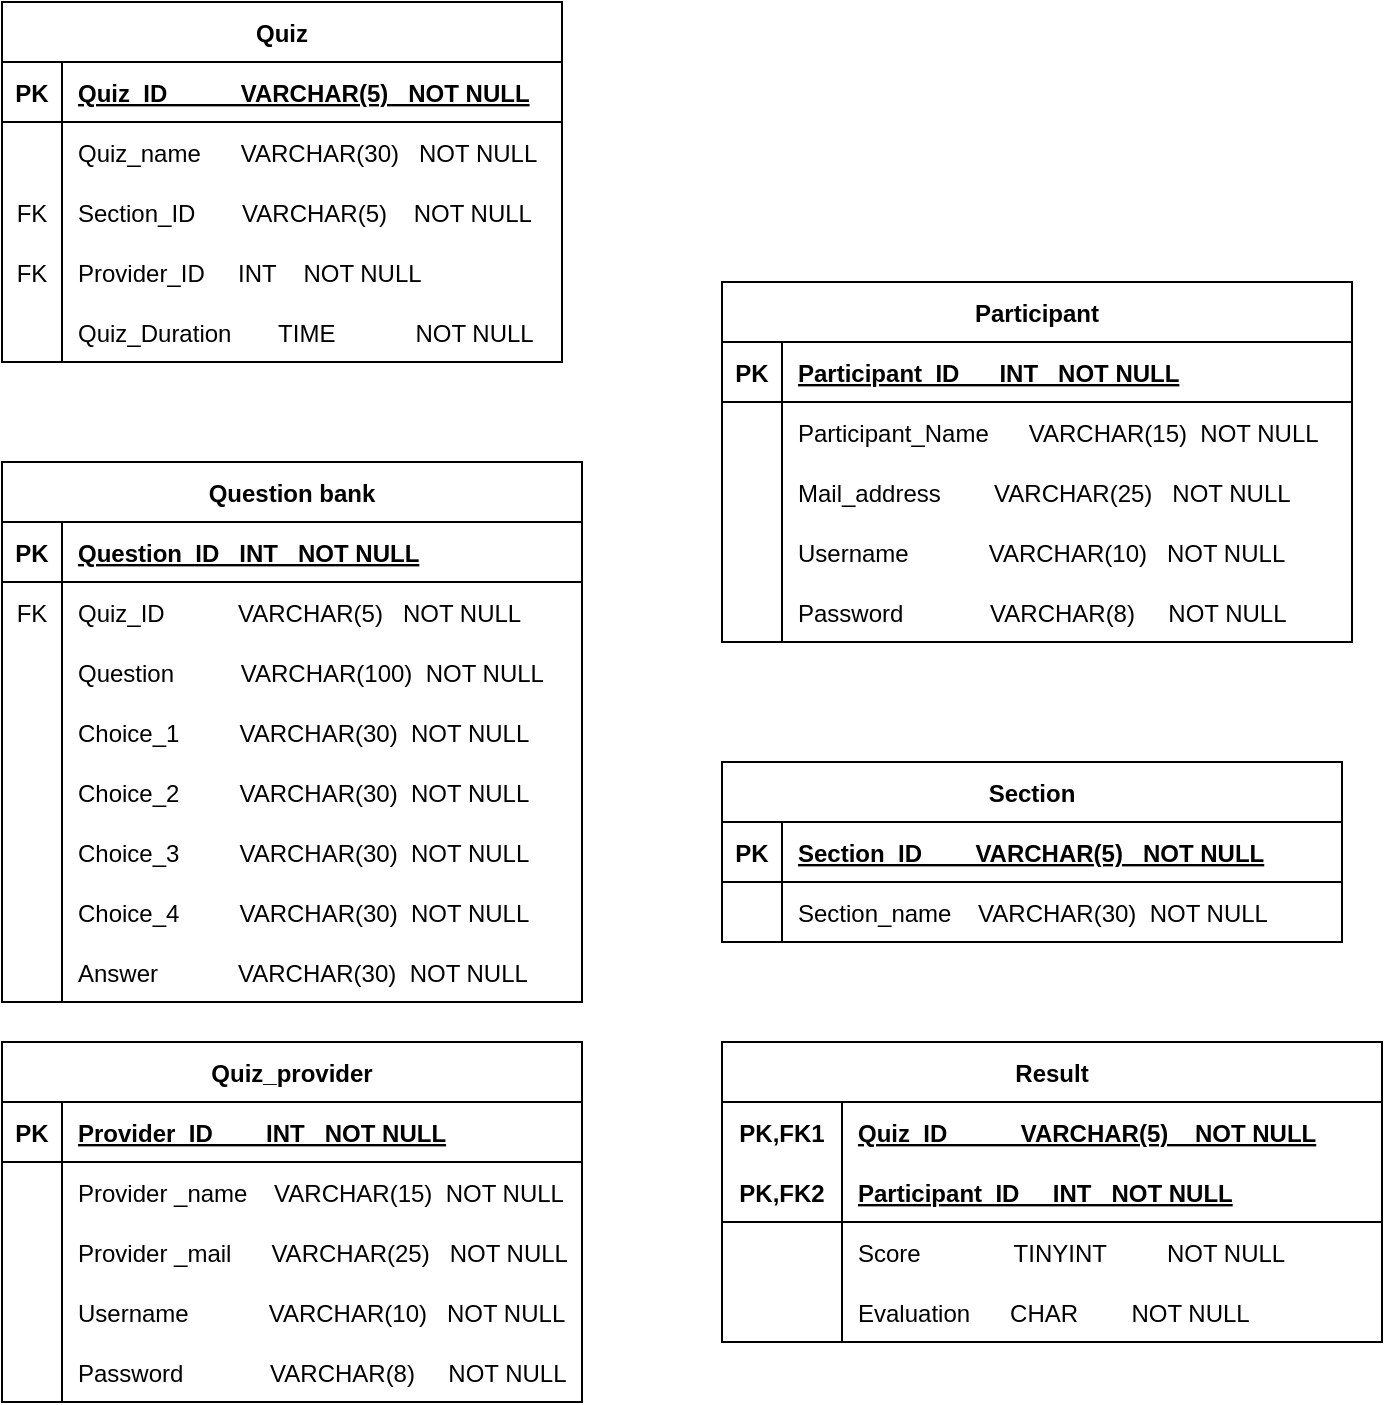 <mxfile version="20.4.1" type="device"><diagram id="R2lEEEUBdFMjLlhIrx00" name="Page-1"><mxGraphModel dx="782" dy="468" grid="1" gridSize="10" guides="1" tooltips="1" connect="1" arrows="1" fold="1" page="1" pageScale="1" pageWidth="850" pageHeight="1100" math="0" shadow="0" extFonts="Permanent Marker^https://fonts.googleapis.com/css?family=Permanent+Marker"><root><mxCell id="0"/><mxCell id="1" parent="0"/><mxCell id="2QJBLj7w4QQV2Jk266gs-59" value="Section" style="shape=table;startSize=30;container=1;collapsible=1;childLayout=tableLayout;fixedRows=1;rowLines=0;fontStyle=1;align=center;resizeLast=1;" parent="1" vertex="1"><mxGeometry x="400" y="610" width="310" height="90" as="geometry"/></mxCell><mxCell id="2QJBLj7w4QQV2Jk266gs-60" value="" style="shape=tableRow;horizontal=0;startSize=0;swimlaneHead=0;swimlaneBody=0;fillColor=none;collapsible=0;dropTarget=0;points=[[0,0.5],[1,0.5]];portConstraint=eastwest;top=0;left=0;right=0;bottom=1;" parent="2QJBLj7w4QQV2Jk266gs-59" vertex="1"><mxGeometry y="30" width="310" height="30" as="geometry"/></mxCell><mxCell id="2QJBLj7w4QQV2Jk266gs-61" value="PK" style="shape=partialRectangle;connectable=0;fillColor=none;top=0;left=0;bottom=0;right=0;fontStyle=1;overflow=hidden;" parent="2QJBLj7w4QQV2Jk266gs-60" vertex="1"><mxGeometry width="30" height="30" as="geometry"><mxRectangle width="30" height="30" as="alternateBounds"/></mxGeometry></mxCell><mxCell id="2QJBLj7w4QQV2Jk266gs-62" value="Section_ID        VARCHAR(5)   NOT NULL" style="shape=partialRectangle;connectable=0;fillColor=none;top=0;left=0;bottom=0;right=0;align=left;spacingLeft=6;fontStyle=5;overflow=hidden;" parent="2QJBLj7w4QQV2Jk266gs-60" vertex="1"><mxGeometry x="30" width="280" height="30" as="geometry"><mxRectangle width="280" height="30" as="alternateBounds"/></mxGeometry></mxCell><mxCell id="2QJBLj7w4QQV2Jk266gs-63" value="" style="shape=tableRow;horizontal=0;startSize=0;swimlaneHead=0;swimlaneBody=0;fillColor=none;collapsible=0;dropTarget=0;points=[[0,0.5],[1,0.5]];portConstraint=eastwest;top=0;left=0;right=0;bottom=0;" parent="2QJBLj7w4QQV2Jk266gs-59" vertex="1"><mxGeometry y="60" width="310" height="30" as="geometry"/></mxCell><mxCell id="2QJBLj7w4QQV2Jk266gs-64" value="" style="shape=partialRectangle;connectable=0;fillColor=none;top=0;left=0;bottom=0;right=0;editable=1;overflow=hidden;" parent="2QJBLj7w4QQV2Jk266gs-63" vertex="1"><mxGeometry width="30" height="30" as="geometry"><mxRectangle width="30" height="30" as="alternateBounds"/></mxGeometry></mxCell><mxCell id="2QJBLj7w4QQV2Jk266gs-65" value="Section_name    VARCHAR(30)  NOT NULL" style="shape=partialRectangle;connectable=0;fillColor=none;top=0;left=0;bottom=0;right=0;align=left;spacingLeft=6;overflow=hidden;" parent="2QJBLj7w4QQV2Jk266gs-63" vertex="1"><mxGeometry x="30" width="280" height="30" as="geometry"><mxRectangle width="280" height="30" as="alternateBounds"/></mxGeometry></mxCell><mxCell id="2QJBLj7w4QQV2Jk266gs-72" value="Question bank" style="shape=table;startSize=30;container=1;collapsible=1;childLayout=tableLayout;fixedRows=1;rowLines=0;fontStyle=1;align=center;resizeLast=1;" parent="1" vertex="1"><mxGeometry x="40" y="460" width="290" height="270" as="geometry"/></mxCell><mxCell id="2QJBLj7w4QQV2Jk266gs-73" value="" style="shape=tableRow;horizontal=0;startSize=0;swimlaneHead=0;swimlaneBody=0;fillColor=none;collapsible=0;dropTarget=0;points=[[0,0.5],[1,0.5]];portConstraint=eastwest;top=0;left=0;right=0;bottom=1;" parent="2QJBLj7w4QQV2Jk266gs-72" vertex="1"><mxGeometry y="30" width="290" height="30" as="geometry"/></mxCell><mxCell id="2QJBLj7w4QQV2Jk266gs-74" value="PK" style="shape=partialRectangle;connectable=0;fillColor=none;top=0;left=0;bottom=0;right=0;fontStyle=1;overflow=hidden;" parent="2QJBLj7w4QQV2Jk266gs-73" vertex="1"><mxGeometry width="30" height="30" as="geometry"><mxRectangle width="30" height="30" as="alternateBounds"/></mxGeometry></mxCell><mxCell id="2QJBLj7w4QQV2Jk266gs-75" value="Question_ID   INT   NOT NULL" style="shape=partialRectangle;connectable=0;fillColor=none;top=0;left=0;bottom=0;right=0;align=left;spacingLeft=6;fontStyle=5;overflow=hidden;" parent="2QJBLj7w4QQV2Jk266gs-73" vertex="1"><mxGeometry x="30" width="260" height="30" as="geometry"><mxRectangle width="260" height="30" as="alternateBounds"/></mxGeometry></mxCell><mxCell id="2QJBLj7w4QQV2Jk266gs-76" value="" style="shape=tableRow;horizontal=0;startSize=0;swimlaneHead=0;swimlaneBody=0;fillColor=none;collapsible=0;dropTarget=0;points=[[0,0.5],[1,0.5]];portConstraint=eastwest;top=0;left=0;right=0;bottom=0;" parent="2QJBLj7w4QQV2Jk266gs-72" vertex="1"><mxGeometry y="60" width="290" height="30" as="geometry"/></mxCell><mxCell id="2QJBLj7w4QQV2Jk266gs-77" value="FK" style="shape=partialRectangle;connectable=0;fillColor=none;top=0;left=0;bottom=0;right=0;editable=1;overflow=hidden;" parent="2QJBLj7w4QQV2Jk266gs-76" vertex="1"><mxGeometry width="30" height="30" as="geometry"><mxRectangle width="30" height="30" as="alternateBounds"/></mxGeometry></mxCell><mxCell id="2QJBLj7w4QQV2Jk266gs-78" value="Quiz_ID           VARCHAR(5)   NOT NULL" style="shape=partialRectangle;connectable=0;fillColor=none;top=0;left=0;bottom=0;right=0;align=left;spacingLeft=6;overflow=hidden;" parent="2QJBLj7w4QQV2Jk266gs-76" vertex="1"><mxGeometry x="30" width="260" height="30" as="geometry"><mxRectangle width="260" height="30" as="alternateBounds"/></mxGeometry></mxCell><mxCell id="2QJBLj7w4QQV2Jk266gs-79" value="" style="shape=tableRow;horizontal=0;startSize=0;swimlaneHead=0;swimlaneBody=0;fillColor=none;collapsible=0;dropTarget=0;points=[[0,0.5],[1,0.5]];portConstraint=eastwest;top=0;left=0;right=0;bottom=0;" parent="2QJBLj7w4QQV2Jk266gs-72" vertex="1"><mxGeometry y="90" width="290" height="30" as="geometry"/></mxCell><mxCell id="2QJBLj7w4QQV2Jk266gs-80" value="" style="shape=partialRectangle;connectable=0;fillColor=none;top=0;left=0;bottom=0;right=0;editable=1;overflow=hidden;" parent="2QJBLj7w4QQV2Jk266gs-79" vertex="1"><mxGeometry width="30" height="30" as="geometry"><mxRectangle width="30" height="30" as="alternateBounds"/></mxGeometry></mxCell><mxCell id="2QJBLj7w4QQV2Jk266gs-81" value="Question          VARCHAR(100)  NOT NULL" style="shape=partialRectangle;connectable=0;fillColor=none;top=0;left=0;bottom=0;right=0;align=left;spacingLeft=6;overflow=hidden;" parent="2QJBLj7w4QQV2Jk266gs-79" vertex="1"><mxGeometry x="30" width="260" height="30" as="geometry"><mxRectangle width="260" height="30" as="alternateBounds"/></mxGeometry></mxCell><mxCell id="2QJBLj7w4QQV2Jk266gs-82" value="" style="shape=tableRow;horizontal=0;startSize=0;swimlaneHead=0;swimlaneBody=0;fillColor=none;collapsible=0;dropTarget=0;points=[[0,0.5],[1,0.5]];portConstraint=eastwest;top=0;left=0;right=0;bottom=0;" parent="2QJBLj7w4QQV2Jk266gs-72" vertex="1"><mxGeometry y="120" width="290" height="30" as="geometry"/></mxCell><mxCell id="2QJBLj7w4QQV2Jk266gs-83" value="" style="shape=partialRectangle;connectable=0;fillColor=none;top=0;left=0;bottom=0;right=0;editable=1;overflow=hidden;" parent="2QJBLj7w4QQV2Jk266gs-82" vertex="1"><mxGeometry width="30" height="30" as="geometry"><mxRectangle width="30" height="30" as="alternateBounds"/></mxGeometry></mxCell><mxCell id="2QJBLj7w4QQV2Jk266gs-84" value="Choice_1         VARCHAR(30)  NOT NULL" style="shape=partialRectangle;connectable=0;fillColor=none;top=0;left=0;bottom=0;right=0;align=left;spacingLeft=6;overflow=hidden;" parent="2QJBLj7w4QQV2Jk266gs-82" vertex="1"><mxGeometry x="30" width="260" height="30" as="geometry"><mxRectangle width="260" height="30" as="alternateBounds"/></mxGeometry></mxCell><mxCell id="TZ1PJ9VihBHYV5GYiXAd-44" value="" style="shape=tableRow;horizontal=0;startSize=0;swimlaneHead=0;swimlaneBody=0;fillColor=none;collapsible=0;dropTarget=0;points=[[0,0.5],[1,0.5]];portConstraint=eastwest;top=0;left=0;right=0;bottom=0;" parent="2QJBLj7w4QQV2Jk266gs-72" vertex="1"><mxGeometry y="150" width="290" height="30" as="geometry"/></mxCell><mxCell id="TZ1PJ9VihBHYV5GYiXAd-45" value="" style="shape=partialRectangle;connectable=0;fillColor=none;top=0;left=0;bottom=0;right=0;editable=1;overflow=hidden;" parent="TZ1PJ9VihBHYV5GYiXAd-44" vertex="1"><mxGeometry width="30" height="30" as="geometry"><mxRectangle width="30" height="30" as="alternateBounds"/></mxGeometry></mxCell><mxCell id="TZ1PJ9VihBHYV5GYiXAd-46" value="Choice_2         VARCHAR(30)  NOT NULL" style="shape=partialRectangle;connectable=0;fillColor=none;top=0;left=0;bottom=0;right=0;align=left;spacingLeft=6;overflow=hidden;" parent="TZ1PJ9VihBHYV5GYiXAd-44" vertex="1"><mxGeometry x="30" width="260" height="30" as="geometry"><mxRectangle width="260" height="30" as="alternateBounds"/></mxGeometry></mxCell><mxCell id="TZ1PJ9VihBHYV5GYiXAd-47" value="" style="shape=tableRow;horizontal=0;startSize=0;swimlaneHead=0;swimlaneBody=0;fillColor=none;collapsible=0;dropTarget=0;points=[[0,0.5],[1,0.5]];portConstraint=eastwest;top=0;left=0;right=0;bottom=0;" parent="2QJBLj7w4QQV2Jk266gs-72" vertex="1"><mxGeometry y="180" width="290" height="30" as="geometry"/></mxCell><mxCell id="TZ1PJ9VihBHYV5GYiXAd-48" value="" style="shape=partialRectangle;connectable=0;fillColor=none;top=0;left=0;bottom=0;right=0;editable=1;overflow=hidden;" parent="TZ1PJ9VihBHYV5GYiXAd-47" vertex="1"><mxGeometry width="30" height="30" as="geometry"><mxRectangle width="30" height="30" as="alternateBounds"/></mxGeometry></mxCell><mxCell id="TZ1PJ9VihBHYV5GYiXAd-49" value="Choice_3         VARCHAR(30)  NOT NULL" style="shape=partialRectangle;connectable=0;fillColor=none;top=0;left=0;bottom=0;right=0;align=left;spacingLeft=6;overflow=hidden;" parent="TZ1PJ9VihBHYV5GYiXAd-47" vertex="1"><mxGeometry x="30" width="260" height="30" as="geometry"><mxRectangle width="260" height="30" as="alternateBounds"/></mxGeometry></mxCell><mxCell id="TZ1PJ9VihBHYV5GYiXAd-50" value="" style="shape=tableRow;horizontal=0;startSize=0;swimlaneHead=0;swimlaneBody=0;fillColor=none;collapsible=0;dropTarget=0;points=[[0,0.5],[1,0.5]];portConstraint=eastwest;top=0;left=0;right=0;bottom=0;" parent="2QJBLj7w4QQV2Jk266gs-72" vertex="1"><mxGeometry y="210" width="290" height="30" as="geometry"/></mxCell><mxCell id="TZ1PJ9VihBHYV5GYiXAd-51" value="" style="shape=partialRectangle;connectable=0;fillColor=none;top=0;left=0;bottom=0;right=0;editable=1;overflow=hidden;" parent="TZ1PJ9VihBHYV5GYiXAd-50" vertex="1"><mxGeometry width="30" height="30" as="geometry"><mxRectangle width="30" height="30" as="alternateBounds"/></mxGeometry></mxCell><mxCell id="TZ1PJ9VihBHYV5GYiXAd-52" value="Choice_4         VARCHAR(30)  NOT NULL" style="shape=partialRectangle;connectable=0;fillColor=none;top=0;left=0;bottom=0;right=0;align=left;spacingLeft=6;overflow=hidden;" parent="TZ1PJ9VihBHYV5GYiXAd-50" vertex="1"><mxGeometry x="30" width="260" height="30" as="geometry"><mxRectangle width="260" height="30" as="alternateBounds"/></mxGeometry></mxCell><mxCell id="TZ1PJ9VihBHYV5GYiXAd-53" value="" style="shape=tableRow;horizontal=0;startSize=0;swimlaneHead=0;swimlaneBody=0;fillColor=none;collapsible=0;dropTarget=0;points=[[0,0.5],[1,0.5]];portConstraint=eastwest;top=0;left=0;right=0;bottom=0;" parent="2QJBLj7w4QQV2Jk266gs-72" vertex="1"><mxGeometry y="240" width="290" height="30" as="geometry"/></mxCell><mxCell id="TZ1PJ9VihBHYV5GYiXAd-54" value="" style="shape=partialRectangle;connectable=0;fillColor=none;top=0;left=0;bottom=0;right=0;editable=1;overflow=hidden;" parent="TZ1PJ9VihBHYV5GYiXAd-53" vertex="1"><mxGeometry width="30" height="30" as="geometry"><mxRectangle width="30" height="30" as="alternateBounds"/></mxGeometry></mxCell><mxCell id="TZ1PJ9VihBHYV5GYiXAd-55" value="Answer            VARCHAR(30)  NOT NULL" style="shape=partialRectangle;connectable=0;fillColor=none;top=0;left=0;bottom=0;right=0;align=left;spacingLeft=6;overflow=hidden;" parent="TZ1PJ9VihBHYV5GYiXAd-53" vertex="1"><mxGeometry x="30" width="260" height="30" as="geometry"><mxRectangle width="260" height="30" as="alternateBounds"/></mxGeometry></mxCell><mxCell id="hpqdg_Cm4vtetxDmTFzW-1" value="Participant" style="shape=table;startSize=30;container=1;collapsible=1;childLayout=tableLayout;fixedRows=1;rowLines=0;fontStyle=1;align=center;resizeLast=1;" parent="1" vertex="1"><mxGeometry x="400" y="370" width="315" height="180" as="geometry"/></mxCell><mxCell id="hpqdg_Cm4vtetxDmTFzW-2" value="" style="shape=tableRow;horizontal=0;startSize=0;swimlaneHead=0;swimlaneBody=0;fillColor=none;collapsible=0;dropTarget=0;points=[[0,0.5],[1,0.5]];portConstraint=eastwest;top=0;left=0;right=0;bottom=1;" parent="hpqdg_Cm4vtetxDmTFzW-1" vertex="1"><mxGeometry y="30" width="315" height="30" as="geometry"/></mxCell><mxCell id="hpqdg_Cm4vtetxDmTFzW-3" value="PK" style="shape=partialRectangle;connectable=0;fillColor=none;top=0;left=0;bottom=0;right=0;fontStyle=1;overflow=hidden;" parent="hpqdg_Cm4vtetxDmTFzW-2" vertex="1"><mxGeometry width="30" height="30" as="geometry"><mxRectangle width="30" height="30" as="alternateBounds"/></mxGeometry></mxCell><mxCell id="hpqdg_Cm4vtetxDmTFzW-4" value="Participant_ID      INT   NOT NULL" style="shape=partialRectangle;connectable=0;fillColor=none;top=0;left=0;bottom=0;right=0;align=left;spacingLeft=6;fontStyle=5;overflow=hidden;" parent="hpqdg_Cm4vtetxDmTFzW-2" vertex="1"><mxGeometry x="30" width="285" height="30" as="geometry"><mxRectangle width="285" height="30" as="alternateBounds"/></mxGeometry></mxCell><mxCell id="hpqdg_Cm4vtetxDmTFzW-5" value="" style="shape=tableRow;horizontal=0;startSize=0;swimlaneHead=0;swimlaneBody=0;fillColor=none;collapsible=0;dropTarget=0;points=[[0,0.5],[1,0.5]];portConstraint=eastwest;top=0;left=0;right=0;bottom=0;" parent="hpqdg_Cm4vtetxDmTFzW-1" vertex="1"><mxGeometry y="60" width="315" height="30" as="geometry"/></mxCell><mxCell id="hpqdg_Cm4vtetxDmTFzW-6" value="" style="shape=partialRectangle;connectable=0;fillColor=none;top=0;left=0;bottom=0;right=0;editable=1;overflow=hidden;" parent="hpqdg_Cm4vtetxDmTFzW-5" vertex="1"><mxGeometry width="30" height="30" as="geometry"><mxRectangle width="30" height="30" as="alternateBounds"/></mxGeometry></mxCell><mxCell id="hpqdg_Cm4vtetxDmTFzW-7" value="Participant_Name      VARCHAR(15)  NOT NULL" style="shape=partialRectangle;connectable=0;fillColor=none;top=0;left=0;bottom=0;right=0;align=left;spacingLeft=6;overflow=hidden;" parent="hpqdg_Cm4vtetxDmTFzW-5" vertex="1"><mxGeometry x="30" width="285" height="30" as="geometry"><mxRectangle width="285" height="30" as="alternateBounds"/></mxGeometry></mxCell><mxCell id="hpqdg_Cm4vtetxDmTFzW-8" value="" style="shape=tableRow;horizontal=0;startSize=0;swimlaneHead=0;swimlaneBody=0;fillColor=none;collapsible=0;dropTarget=0;points=[[0,0.5],[1,0.5]];portConstraint=eastwest;top=0;left=0;right=0;bottom=0;" parent="hpqdg_Cm4vtetxDmTFzW-1" vertex="1"><mxGeometry y="90" width="315" height="30" as="geometry"/></mxCell><mxCell id="hpqdg_Cm4vtetxDmTFzW-9" value="" style="shape=partialRectangle;connectable=0;fillColor=none;top=0;left=0;bottom=0;right=0;editable=1;overflow=hidden;" parent="hpqdg_Cm4vtetxDmTFzW-8" vertex="1"><mxGeometry width="30" height="30" as="geometry"><mxRectangle width="30" height="30" as="alternateBounds"/></mxGeometry></mxCell><mxCell id="hpqdg_Cm4vtetxDmTFzW-10" value="Mail_address        VARCHAR(25)   NOT NULL" style="shape=partialRectangle;connectable=0;fillColor=none;top=0;left=0;bottom=0;right=0;align=left;spacingLeft=6;overflow=hidden;" parent="hpqdg_Cm4vtetxDmTFzW-8" vertex="1"><mxGeometry x="30" width="285" height="30" as="geometry"><mxRectangle width="285" height="30" as="alternateBounds"/></mxGeometry></mxCell><mxCell id="hpqdg_Cm4vtetxDmTFzW-11" value="" style="shape=tableRow;horizontal=0;startSize=0;swimlaneHead=0;swimlaneBody=0;fillColor=none;collapsible=0;dropTarget=0;points=[[0,0.5],[1,0.5]];portConstraint=eastwest;top=0;left=0;right=0;bottom=0;" parent="hpqdg_Cm4vtetxDmTFzW-1" vertex="1"><mxGeometry y="120" width="315" height="30" as="geometry"/></mxCell><mxCell id="hpqdg_Cm4vtetxDmTFzW-12" value="" style="shape=partialRectangle;connectable=0;fillColor=none;top=0;left=0;bottom=0;right=0;editable=1;overflow=hidden;" parent="hpqdg_Cm4vtetxDmTFzW-11" vertex="1"><mxGeometry width="30" height="30" as="geometry"><mxRectangle width="30" height="30" as="alternateBounds"/></mxGeometry></mxCell><mxCell id="hpqdg_Cm4vtetxDmTFzW-13" value="Username            VARCHAR(10)   NOT NULL" style="shape=partialRectangle;connectable=0;fillColor=none;top=0;left=0;bottom=0;right=0;align=left;spacingLeft=6;overflow=hidden;" parent="hpqdg_Cm4vtetxDmTFzW-11" vertex="1"><mxGeometry x="30" width="285" height="30" as="geometry"><mxRectangle width="285" height="30" as="alternateBounds"/></mxGeometry></mxCell><mxCell id="L8nt0uFWyo_KqbhGEZwn-1" value="" style="shape=tableRow;horizontal=0;startSize=0;swimlaneHead=0;swimlaneBody=0;fillColor=none;collapsible=0;dropTarget=0;points=[[0,0.5],[1,0.5]];portConstraint=eastwest;top=0;left=0;right=0;bottom=0;" parent="hpqdg_Cm4vtetxDmTFzW-1" vertex="1"><mxGeometry y="150" width="315" height="30" as="geometry"/></mxCell><mxCell id="L8nt0uFWyo_KqbhGEZwn-2" value="" style="shape=partialRectangle;connectable=0;fillColor=none;top=0;left=0;bottom=0;right=0;editable=1;overflow=hidden;" parent="L8nt0uFWyo_KqbhGEZwn-1" vertex="1"><mxGeometry width="30" height="30" as="geometry"><mxRectangle width="30" height="30" as="alternateBounds"/></mxGeometry></mxCell><mxCell id="L8nt0uFWyo_KqbhGEZwn-3" value="Password             VARCHAR(8)     NOT NULL" style="shape=partialRectangle;connectable=0;fillColor=none;top=0;left=0;bottom=0;right=0;align=left;spacingLeft=6;overflow=hidden;" parent="L8nt0uFWyo_KqbhGEZwn-1" vertex="1"><mxGeometry x="30" width="285" height="30" as="geometry"><mxRectangle width="285" height="30" as="alternateBounds"/></mxGeometry></mxCell><mxCell id="TZ1PJ9VihBHYV5GYiXAd-23" value="Quiz_provider" style="shape=table;startSize=30;container=1;collapsible=1;childLayout=tableLayout;fixedRows=1;rowLines=0;fontStyle=1;align=center;resizeLast=1;" parent="1" vertex="1"><mxGeometry x="40" y="750" width="290" height="180" as="geometry"/></mxCell><mxCell id="TZ1PJ9VihBHYV5GYiXAd-24" value="" style="shape=tableRow;horizontal=0;startSize=0;swimlaneHead=0;swimlaneBody=0;fillColor=none;collapsible=0;dropTarget=0;points=[[0,0.5],[1,0.5]];portConstraint=eastwest;top=0;left=0;right=0;bottom=1;" parent="TZ1PJ9VihBHYV5GYiXAd-23" vertex="1"><mxGeometry y="30" width="290" height="30" as="geometry"/></mxCell><mxCell id="TZ1PJ9VihBHYV5GYiXAd-25" value="PK" style="shape=partialRectangle;connectable=0;fillColor=none;top=0;left=0;bottom=0;right=0;fontStyle=1;overflow=hidden;" parent="TZ1PJ9VihBHYV5GYiXAd-24" vertex="1"><mxGeometry width="30" height="30" as="geometry"><mxRectangle width="30" height="30" as="alternateBounds"/></mxGeometry></mxCell><mxCell id="TZ1PJ9VihBHYV5GYiXAd-26" value="Provider_ID        INT   NOT NULL" style="shape=partialRectangle;connectable=0;fillColor=none;top=0;left=0;bottom=0;right=0;align=left;spacingLeft=6;fontStyle=5;overflow=hidden;" parent="TZ1PJ9VihBHYV5GYiXAd-24" vertex="1"><mxGeometry x="30" width="260" height="30" as="geometry"><mxRectangle width="260" height="30" as="alternateBounds"/></mxGeometry></mxCell><mxCell id="TZ1PJ9VihBHYV5GYiXAd-27" value="" style="shape=tableRow;horizontal=0;startSize=0;swimlaneHead=0;swimlaneBody=0;fillColor=none;collapsible=0;dropTarget=0;points=[[0,0.5],[1,0.5]];portConstraint=eastwest;top=0;left=0;right=0;bottom=0;" parent="TZ1PJ9VihBHYV5GYiXAd-23" vertex="1"><mxGeometry y="60" width="290" height="30" as="geometry"/></mxCell><mxCell id="TZ1PJ9VihBHYV5GYiXAd-28" value="" style="shape=partialRectangle;connectable=0;fillColor=none;top=0;left=0;bottom=0;right=0;editable=1;overflow=hidden;" parent="TZ1PJ9VihBHYV5GYiXAd-27" vertex="1"><mxGeometry width="30" height="30" as="geometry"><mxRectangle width="30" height="30" as="alternateBounds"/></mxGeometry></mxCell><mxCell id="TZ1PJ9VihBHYV5GYiXAd-29" value="Provider _name    VARCHAR(15)  NOT NULL" style="shape=partialRectangle;connectable=0;fillColor=none;top=0;left=0;bottom=0;right=0;align=left;spacingLeft=6;overflow=hidden;" parent="TZ1PJ9VihBHYV5GYiXAd-27" vertex="1"><mxGeometry x="30" width="260" height="30" as="geometry"><mxRectangle width="260" height="30" as="alternateBounds"/></mxGeometry></mxCell><mxCell id="TZ1PJ9VihBHYV5GYiXAd-30" value="" style="shape=tableRow;horizontal=0;startSize=0;swimlaneHead=0;swimlaneBody=0;fillColor=none;collapsible=0;dropTarget=0;points=[[0,0.5],[1,0.5]];portConstraint=eastwest;top=0;left=0;right=0;bottom=0;" parent="TZ1PJ9VihBHYV5GYiXAd-23" vertex="1"><mxGeometry y="90" width="290" height="30" as="geometry"/></mxCell><mxCell id="TZ1PJ9VihBHYV5GYiXAd-31" value="" style="shape=partialRectangle;connectable=0;fillColor=none;top=0;left=0;bottom=0;right=0;editable=1;overflow=hidden;" parent="TZ1PJ9VihBHYV5GYiXAd-30" vertex="1"><mxGeometry width="30" height="30" as="geometry"><mxRectangle width="30" height="30" as="alternateBounds"/></mxGeometry></mxCell><mxCell id="TZ1PJ9VihBHYV5GYiXAd-32" value="Provider _mail      VARCHAR(25)   NOT NULL" style="shape=partialRectangle;connectable=0;fillColor=none;top=0;left=0;bottom=0;right=0;align=left;spacingLeft=6;overflow=hidden;" parent="TZ1PJ9VihBHYV5GYiXAd-30" vertex="1"><mxGeometry x="30" width="260" height="30" as="geometry"><mxRectangle width="260" height="30" as="alternateBounds"/></mxGeometry></mxCell><mxCell id="TZ1PJ9VihBHYV5GYiXAd-33" value="" style="shape=tableRow;horizontal=0;startSize=0;swimlaneHead=0;swimlaneBody=0;fillColor=none;collapsible=0;dropTarget=0;points=[[0,0.5],[1,0.5]];portConstraint=eastwest;top=0;left=0;right=0;bottom=0;" parent="TZ1PJ9VihBHYV5GYiXAd-23" vertex="1"><mxGeometry y="120" width="290" height="30" as="geometry"/></mxCell><mxCell id="TZ1PJ9VihBHYV5GYiXAd-34" value="" style="shape=partialRectangle;connectable=0;fillColor=none;top=0;left=0;bottom=0;right=0;editable=1;overflow=hidden;" parent="TZ1PJ9VihBHYV5GYiXAd-33" vertex="1"><mxGeometry width="30" height="30" as="geometry"><mxRectangle width="30" height="30" as="alternateBounds"/></mxGeometry></mxCell><mxCell id="TZ1PJ9VihBHYV5GYiXAd-35" value="Username            VARCHAR(10)   NOT NULL" style="shape=partialRectangle;connectable=0;fillColor=none;top=0;left=0;bottom=0;right=0;align=left;spacingLeft=6;overflow=hidden;" parent="TZ1PJ9VihBHYV5GYiXAd-33" vertex="1"><mxGeometry x="30" width="260" height="30" as="geometry"><mxRectangle width="260" height="30" as="alternateBounds"/></mxGeometry></mxCell><mxCell id="TZ1PJ9VihBHYV5GYiXAd-36" value="" style="shape=tableRow;horizontal=0;startSize=0;swimlaneHead=0;swimlaneBody=0;fillColor=none;collapsible=0;dropTarget=0;points=[[0,0.5],[1,0.5]];portConstraint=eastwest;top=0;left=0;right=0;bottom=0;" parent="TZ1PJ9VihBHYV5GYiXAd-23" vertex="1"><mxGeometry y="150" width="290" height="30" as="geometry"/></mxCell><mxCell id="TZ1PJ9VihBHYV5GYiXAd-37" value="" style="shape=partialRectangle;connectable=0;fillColor=none;top=0;left=0;bottom=0;right=0;editable=1;overflow=hidden;" parent="TZ1PJ9VihBHYV5GYiXAd-36" vertex="1"><mxGeometry width="30" height="30" as="geometry"><mxRectangle width="30" height="30" as="alternateBounds"/></mxGeometry></mxCell><mxCell id="TZ1PJ9VihBHYV5GYiXAd-38" value="Password             VARCHAR(8)     NOT NULL" style="shape=partialRectangle;connectable=0;fillColor=none;top=0;left=0;bottom=0;right=0;align=left;spacingLeft=6;overflow=hidden;" parent="TZ1PJ9VihBHYV5GYiXAd-36" vertex="1"><mxGeometry x="30" width="260" height="30" as="geometry"><mxRectangle width="260" height="30" as="alternateBounds"/></mxGeometry></mxCell><mxCell id="TZ1PJ9VihBHYV5GYiXAd-91" value="Quiz" style="shape=table;startSize=30;container=1;collapsible=1;childLayout=tableLayout;fixedRows=1;rowLines=0;fontStyle=1;align=center;resizeLast=1;" parent="1" vertex="1"><mxGeometry x="40" y="230" width="280" height="180" as="geometry"/></mxCell><mxCell id="TZ1PJ9VihBHYV5GYiXAd-92" value="" style="shape=tableRow;horizontal=0;startSize=0;swimlaneHead=0;swimlaneBody=0;fillColor=none;collapsible=0;dropTarget=0;points=[[0,0.5],[1,0.5]];portConstraint=eastwest;top=0;left=0;right=0;bottom=1;" parent="TZ1PJ9VihBHYV5GYiXAd-91" vertex="1"><mxGeometry y="30" width="280" height="30" as="geometry"/></mxCell><mxCell id="TZ1PJ9VihBHYV5GYiXAd-93" value="PK" style="shape=partialRectangle;connectable=0;fillColor=none;top=0;left=0;bottom=0;right=0;fontStyle=1;overflow=hidden;" parent="TZ1PJ9VihBHYV5GYiXAd-92" vertex="1"><mxGeometry width="30" height="30" as="geometry"><mxRectangle width="30" height="30" as="alternateBounds"/></mxGeometry></mxCell><mxCell id="TZ1PJ9VihBHYV5GYiXAd-94" value="Quiz_ID           VARCHAR(5)   NOT NULL" style="shape=partialRectangle;connectable=0;fillColor=none;top=0;left=0;bottom=0;right=0;align=left;spacingLeft=6;fontStyle=5;overflow=hidden;" parent="TZ1PJ9VihBHYV5GYiXAd-92" vertex="1"><mxGeometry x="30" width="250" height="30" as="geometry"><mxRectangle width="250" height="30" as="alternateBounds"/></mxGeometry></mxCell><mxCell id="TZ1PJ9VihBHYV5GYiXAd-95" value="" style="shape=tableRow;horizontal=0;startSize=0;swimlaneHead=0;swimlaneBody=0;fillColor=none;collapsible=0;dropTarget=0;points=[[0,0.5],[1,0.5]];portConstraint=eastwest;top=0;left=0;right=0;bottom=0;" parent="TZ1PJ9VihBHYV5GYiXAd-91" vertex="1"><mxGeometry y="60" width="280" height="30" as="geometry"/></mxCell><mxCell id="TZ1PJ9VihBHYV5GYiXAd-96" value="" style="shape=partialRectangle;connectable=0;fillColor=none;top=0;left=0;bottom=0;right=0;editable=1;overflow=hidden;" parent="TZ1PJ9VihBHYV5GYiXAd-95" vertex="1"><mxGeometry width="30" height="30" as="geometry"><mxRectangle width="30" height="30" as="alternateBounds"/></mxGeometry></mxCell><mxCell id="TZ1PJ9VihBHYV5GYiXAd-97" value="Quiz_name      VARCHAR(30)   NOT NULL" style="shape=partialRectangle;connectable=0;fillColor=none;top=0;left=0;bottom=0;right=0;align=left;spacingLeft=6;overflow=hidden;" parent="TZ1PJ9VihBHYV5GYiXAd-95" vertex="1"><mxGeometry x="30" width="250" height="30" as="geometry"><mxRectangle width="250" height="30" as="alternateBounds"/></mxGeometry></mxCell><mxCell id="TZ1PJ9VihBHYV5GYiXAd-98" value="" style="shape=tableRow;horizontal=0;startSize=0;swimlaneHead=0;swimlaneBody=0;fillColor=none;collapsible=0;dropTarget=0;points=[[0,0.5],[1,0.5]];portConstraint=eastwest;top=0;left=0;right=0;bottom=0;" parent="TZ1PJ9VihBHYV5GYiXAd-91" vertex="1"><mxGeometry y="90" width="280" height="30" as="geometry"/></mxCell><mxCell id="TZ1PJ9VihBHYV5GYiXAd-99" value="FK" style="shape=partialRectangle;connectable=0;fillColor=none;top=0;left=0;bottom=0;right=0;editable=1;overflow=hidden;" parent="TZ1PJ9VihBHYV5GYiXAd-98" vertex="1"><mxGeometry width="30" height="30" as="geometry"><mxRectangle width="30" height="30" as="alternateBounds"/></mxGeometry></mxCell><mxCell id="TZ1PJ9VihBHYV5GYiXAd-100" value="Section_ID       VARCHAR(5)    NOT NULL" style="shape=partialRectangle;connectable=0;fillColor=none;top=0;left=0;bottom=0;right=0;align=left;spacingLeft=6;overflow=hidden;" parent="TZ1PJ9VihBHYV5GYiXAd-98" vertex="1"><mxGeometry x="30" width="250" height="30" as="geometry"><mxRectangle width="250" height="30" as="alternateBounds"/></mxGeometry></mxCell><mxCell id="TZ1PJ9VihBHYV5GYiXAd-101" value="" style="shape=tableRow;horizontal=0;startSize=0;swimlaneHead=0;swimlaneBody=0;fillColor=none;collapsible=0;dropTarget=0;points=[[0,0.5],[1,0.5]];portConstraint=eastwest;top=0;left=0;right=0;bottom=0;" parent="TZ1PJ9VihBHYV5GYiXAd-91" vertex="1"><mxGeometry y="120" width="280" height="30" as="geometry"/></mxCell><mxCell id="TZ1PJ9VihBHYV5GYiXAd-102" value="FK" style="shape=partialRectangle;connectable=0;fillColor=none;top=0;left=0;bottom=0;right=0;editable=1;overflow=hidden;" parent="TZ1PJ9VihBHYV5GYiXAd-101" vertex="1"><mxGeometry width="30" height="30" as="geometry"><mxRectangle width="30" height="30" as="alternateBounds"/></mxGeometry></mxCell><mxCell id="TZ1PJ9VihBHYV5GYiXAd-103" value="Provider_ID     INT    NOT NULL" style="shape=partialRectangle;connectable=0;fillColor=none;top=0;left=0;bottom=0;right=0;align=left;spacingLeft=6;overflow=hidden;" parent="TZ1PJ9VihBHYV5GYiXAd-101" vertex="1"><mxGeometry x="30" width="250" height="30" as="geometry"><mxRectangle width="250" height="30" as="alternateBounds"/></mxGeometry></mxCell><mxCell id="TZ1PJ9VihBHYV5GYiXAd-104" value="" style="shape=tableRow;horizontal=0;startSize=0;swimlaneHead=0;swimlaneBody=0;fillColor=none;collapsible=0;dropTarget=0;points=[[0,0.5],[1,0.5]];portConstraint=eastwest;top=0;left=0;right=0;bottom=0;" parent="TZ1PJ9VihBHYV5GYiXAd-91" vertex="1"><mxGeometry y="150" width="280" height="30" as="geometry"/></mxCell><mxCell id="TZ1PJ9VihBHYV5GYiXAd-105" value="" style="shape=partialRectangle;connectable=0;fillColor=none;top=0;left=0;bottom=0;right=0;editable=1;overflow=hidden;" parent="TZ1PJ9VihBHYV5GYiXAd-104" vertex="1"><mxGeometry width="30" height="30" as="geometry"><mxRectangle width="30" height="30" as="alternateBounds"/></mxGeometry></mxCell><mxCell id="TZ1PJ9VihBHYV5GYiXAd-106" value="Quiz_Duration       TIME            NOT NULL      " style="shape=partialRectangle;connectable=0;fillColor=none;top=0;left=0;bottom=0;right=0;align=left;spacingLeft=6;overflow=hidden;" parent="TZ1PJ9VihBHYV5GYiXAd-104" vertex="1"><mxGeometry x="30" width="250" height="30" as="geometry"><mxRectangle width="250" height="30" as="alternateBounds"/></mxGeometry></mxCell><mxCell id="aig9tuDARCEZn_8V_t0g-1" value="Result" style="shape=table;startSize=30;container=1;collapsible=1;childLayout=tableLayout;fixedRows=1;rowLines=0;fontStyle=1;align=center;resizeLast=1;" parent="1" vertex="1"><mxGeometry x="400" y="750" width="330" height="150" as="geometry"/></mxCell><mxCell id="aig9tuDARCEZn_8V_t0g-2" value="" style="shape=tableRow;horizontal=0;startSize=0;swimlaneHead=0;swimlaneBody=0;fillColor=none;collapsible=0;dropTarget=0;points=[[0,0.5],[1,0.5]];portConstraint=eastwest;top=0;left=0;right=0;bottom=0;" parent="aig9tuDARCEZn_8V_t0g-1" vertex="1"><mxGeometry y="30" width="330" height="30" as="geometry"/></mxCell><mxCell id="aig9tuDARCEZn_8V_t0g-3" value="PK,FK1" style="shape=partialRectangle;connectable=0;fillColor=none;top=0;left=0;bottom=0;right=0;fontStyle=1;overflow=hidden;" parent="aig9tuDARCEZn_8V_t0g-2" vertex="1"><mxGeometry width="60" height="30" as="geometry"><mxRectangle width="60" height="30" as="alternateBounds"/></mxGeometry></mxCell><mxCell id="aig9tuDARCEZn_8V_t0g-4" value="Quiz_ID           VARCHAR(5)    NOT NULL" style="shape=partialRectangle;connectable=0;fillColor=none;top=0;left=0;bottom=0;right=0;align=left;spacingLeft=6;fontStyle=5;overflow=hidden;" parent="aig9tuDARCEZn_8V_t0g-2" vertex="1"><mxGeometry x="60" width="270" height="30" as="geometry"><mxRectangle width="270" height="30" as="alternateBounds"/></mxGeometry></mxCell><mxCell id="aig9tuDARCEZn_8V_t0g-5" value="" style="shape=tableRow;horizontal=0;startSize=0;swimlaneHead=0;swimlaneBody=0;fillColor=none;collapsible=0;dropTarget=0;points=[[0,0.5],[1,0.5]];portConstraint=eastwest;top=0;left=0;right=0;bottom=1;" parent="aig9tuDARCEZn_8V_t0g-1" vertex="1"><mxGeometry y="60" width="330" height="30" as="geometry"/></mxCell><mxCell id="aig9tuDARCEZn_8V_t0g-6" value="PK,FK2" style="shape=partialRectangle;connectable=0;fillColor=none;top=0;left=0;bottom=0;right=0;fontStyle=1;overflow=hidden;" parent="aig9tuDARCEZn_8V_t0g-5" vertex="1"><mxGeometry width="60" height="30" as="geometry"><mxRectangle width="60" height="30" as="alternateBounds"/></mxGeometry></mxCell><mxCell id="aig9tuDARCEZn_8V_t0g-7" value="Participant_ID     INT   NOT NULL" style="shape=partialRectangle;connectable=0;fillColor=none;top=0;left=0;bottom=0;right=0;align=left;spacingLeft=6;fontStyle=5;overflow=hidden;" parent="aig9tuDARCEZn_8V_t0g-5" vertex="1"><mxGeometry x="60" width="270" height="30" as="geometry"><mxRectangle width="270" height="30" as="alternateBounds"/></mxGeometry></mxCell><mxCell id="aig9tuDARCEZn_8V_t0g-11" value="" style="shape=tableRow;horizontal=0;startSize=0;swimlaneHead=0;swimlaneBody=0;fillColor=none;collapsible=0;dropTarget=0;points=[[0,0.5],[1,0.5]];portConstraint=eastwest;top=0;left=0;right=0;bottom=0;" parent="aig9tuDARCEZn_8V_t0g-1" vertex="1"><mxGeometry y="90" width="330" height="30" as="geometry"/></mxCell><mxCell id="aig9tuDARCEZn_8V_t0g-12" value="" style="shape=partialRectangle;connectable=0;fillColor=none;top=0;left=0;bottom=0;right=0;editable=1;overflow=hidden;" parent="aig9tuDARCEZn_8V_t0g-11" vertex="1"><mxGeometry width="60" height="30" as="geometry"><mxRectangle width="60" height="30" as="alternateBounds"/></mxGeometry></mxCell><mxCell id="aig9tuDARCEZn_8V_t0g-13" value="Score              TINYINT         NOT NULL" style="shape=partialRectangle;connectable=0;fillColor=none;top=0;left=0;bottom=0;right=0;align=left;spacingLeft=6;overflow=hidden;" parent="aig9tuDARCEZn_8V_t0g-11" vertex="1"><mxGeometry x="60" width="270" height="30" as="geometry"><mxRectangle width="270" height="30" as="alternateBounds"/></mxGeometry></mxCell><mxCell id="aig9tuDARCEZn_8V_t0g-14" value="" style="shape=tableRow;horizontal=0;startSize=0;swimlaneHead=0;swimlaneBody=0;fillColor=none;collapsible=0;dropTarget=0;points=[[0,0.5],[1,0.5]];portConstraint=eastwest;top=0;left=0;right=0;bottom=0;" parent="aig9tuDARCEZn_8V_t0g-1" vertex="1"><mxGeometry y="120" width="330" height="30" as="geometry"/></mxCell><mxCell id="aig9tuDARCEZn_8V_t0g-15" value="" style="shape=partialRectangle;connectable=0;fillColor=none;top=0;left=0;bottom=0;right=0;editable=1;overflow=hidden;" parent="aig9tuDARCEZn_8V_t0g-14" vertex="1"><mxGeometry width="60" height="30" as="geometry"><mxRectangle width="60" height="30" as="alternateBounds"/></mxGeometry></mxCell><mxCell id="aig9tuDARCEZn_8V_t0g-16" value="Evaluation      CHAR        NOT NULL" style="shape=partialRectangle;connectable=0;fillColor=none;top=0;left=0;bottom=0;right=0;align=left;spacingLeft=6;overflow=hidden;" parent="aig9tuDARCEZn_8V_t0g-14" vertex="1"><mxGeometry x="60" width="270" height="30" as="geometry"><mxRectangle width="270" height="30" as="alternateBounds"/></mxGeometry></mxCell></root></mxGraphModel></diagram></mxfile>